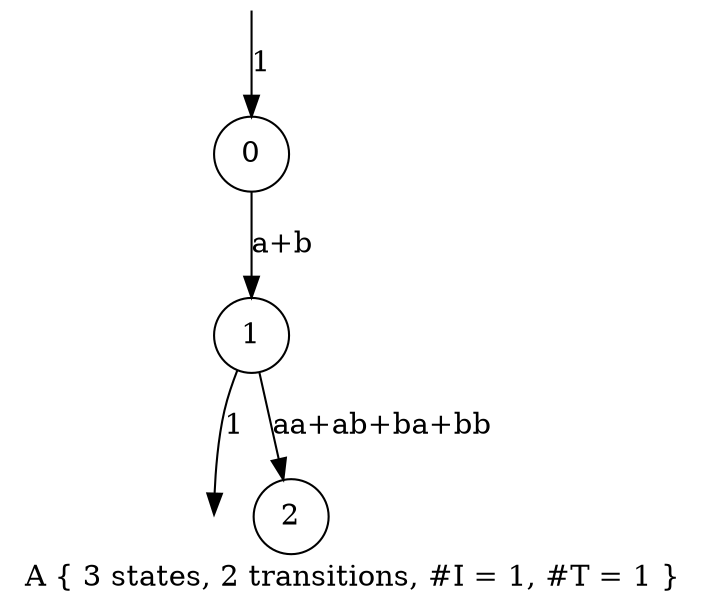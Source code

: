 digraph vcsn {
label="A { 3 states, 2 transitions, #I = 1, #T = 1 }";
node [shape=circle];
"A1" [style=invis,label="",width=.01,height=.01];
"A1" -> "A0" [label="1"];
"A0" [label="0"];
"A3" [style=invis,label="",width=.01,height=.01];
"A2" -> "A3" [label="1"];
"A2" [label="1"];
"A4" [label="2"];
"A0" -> "A2" [label="a+b"];
"A2" -> "A4" [label="aa+ab+ba+bb"];
}
